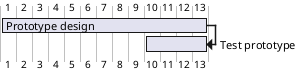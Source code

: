 {
  "sha1": "eqr5pz7tvv3l2c8uhahftnirwddpi0z",
  "insertion": {
    "when": "2024-06-01T09:03:04.967Z",
    "user": "plantuml@gmail.com"
  }
}
@startgantt
[Prototype design] lasts 13 days
[Test prototype] ends at [Prototype design]'s end
[Test prototype] lasts 4 days
@endgantt

